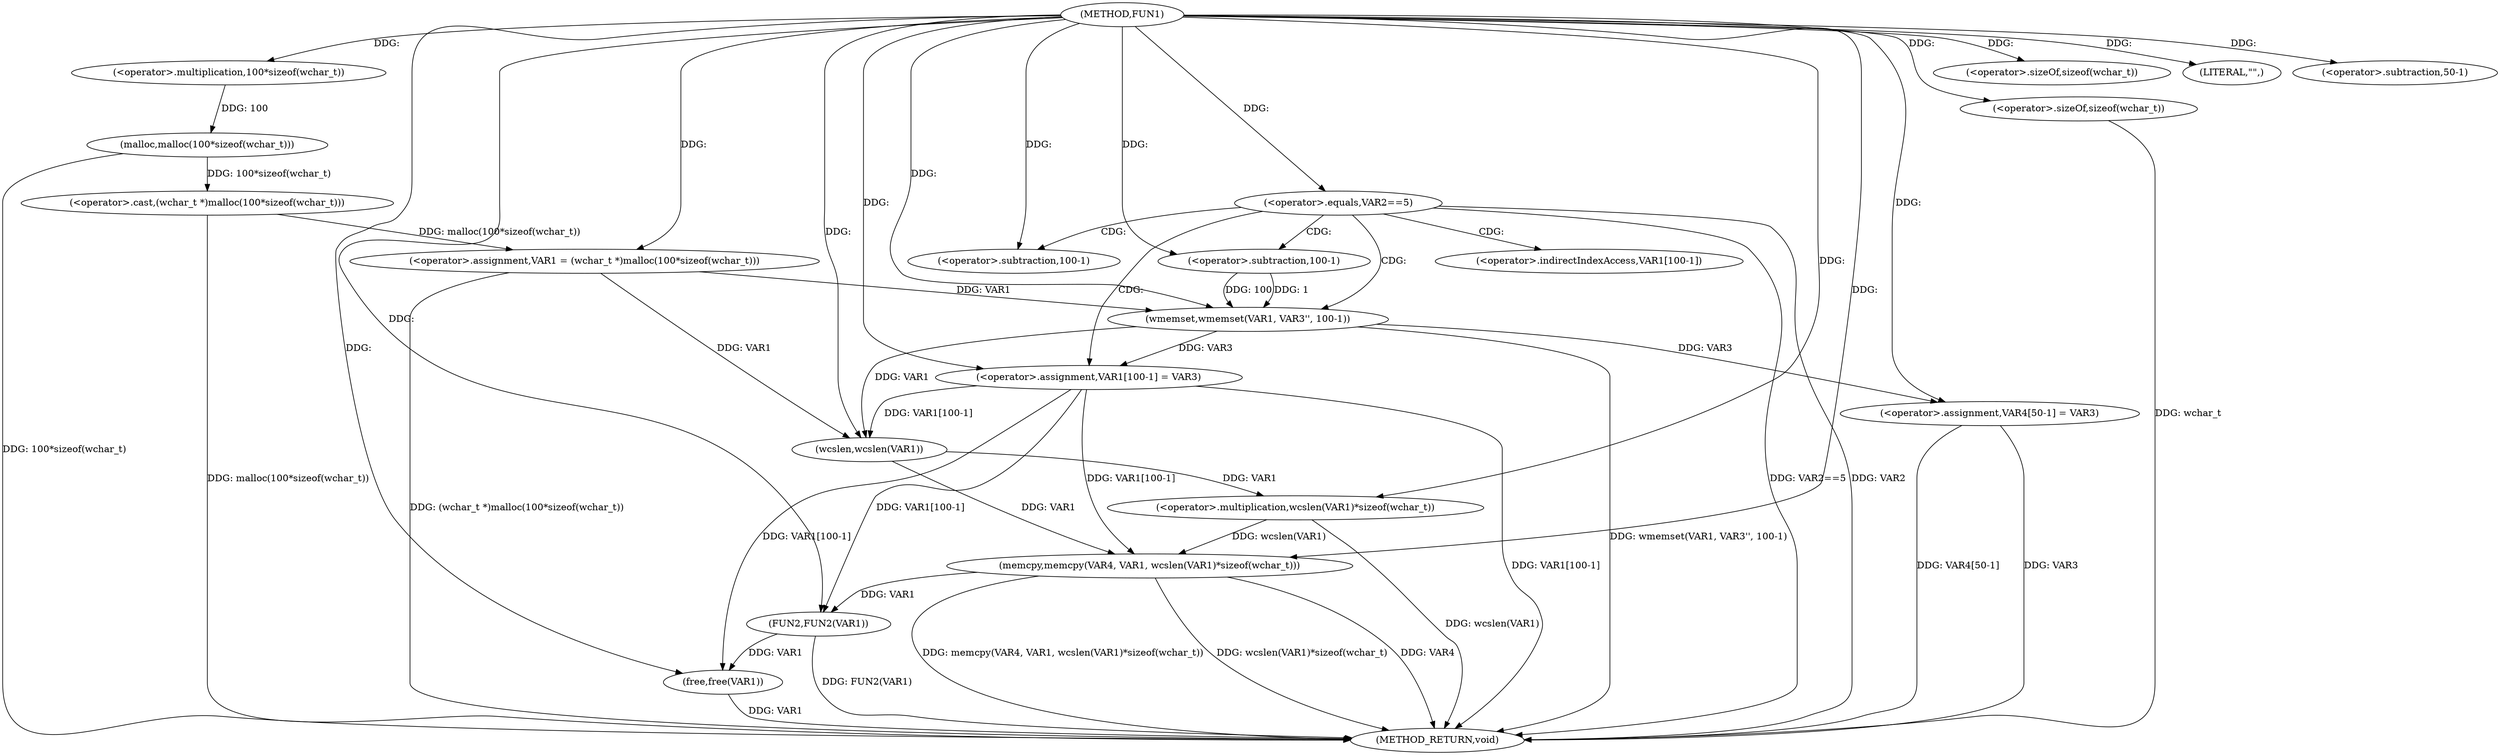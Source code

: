 digraph FUN1 {  
"1000100" [label = "(METHOD,FUN1)" ]
"1000151" [label = "(METHOD_RETURN,void)" ]
"1000103" [label = "(<operator>.assignment,VAR1 = (wchar_t *)malloc(100*sizeof(wchar_t)))" ]
"1000105" [label = "(<operator>.cast,(wchar_t *)malloc(100*sizeof(wchar_t)))" ]
"1000107" [label = "(malloc,malloc(100*sizeof(wchar_t)))" ]
"1000108" [label = "(<operator>.multiplication,100*sizeof(wchar_t))" ]
"1000110" [label = "(<operator>.sizeOf,sizeof(wchar_t))" ]
"1000113" [label = "(<operator>.equals,VAR2==5)" ]
"1000117" [label = "(wmemset,wmemset(VAR1, VAR3'', 100-1))" ]
"1000120" [label = "(<operator>.subtraction,100-1)" ]
"1000123" [label = "(<operator>.assignment,VAR1[100-1] = VAR3)" ]
"1000126" [label = "(<operator>.subtraction,100-1)" ]
"1000131" [label = "(LITERAL,\"\",)" ]
"1000132" [label = "(memcpy,memcpy(VAR4, VAR1, wcslen(VAR1)*sizeof(wchar_t)))" ]
"1000135" [label = "(<operator>.multiplication,wcslen(VAR1)*sizeof(wchar_t))" ]
"1000136" [label = "(wcslen,wcslen(VAR1))" ]
"1000138" [label = "(<operator>.sizeOf,sizeof(wchar_t))" ]
"1000140" [label = "(<operator>.assignment,VAR4[50-1] = VAR3)" ]
"1000143" [label = "(<operator>.subtraction,50-1)" ]
"1000147" [label = "(FUN2,FUN2(VAR1))" ]
"1000149" [label = "(free,free(VAR1))" ]
"1000124" [label = "(<operator>.indirectIndexAccess,VAR1[100-1])" ]
  "1000117" -> "1000151"  [ label = "DDG: wmemset(VAR1, VAR3'', 100-1)"] 
  "1000107" -> "1000151"  [ label = "DDG: 100*sizeof(wchar_t)"] 
  "1000105" -> "1000151"  [ label = "DDG: malloc(100*sizeof(wchar_t))"] 
  "1000103" -> "1000151"  [ label = "DDG: (wchar_t *)malloc(100*sizeof(wchar_t))"] 
  "1000113" -> "1000151"  [ label = "DDG: VAR2"] 
  "1000132" -> "1000151"  [ label = "DDG: VAR4"] 
  "1000149" -> "1000151"  [ label = "DDG: VAR1"] 
  "1000140" -> "1000151"  [ label = "DDG: VAR3"] 
  "1000147" -> "1000151"  [ label = "DDG: FUN2(VAR1)"] 
  "1000123" -> "1000151"  [ label = "DDG: VAR1[100-1]"] 
  "1000132" -> "1000151"  [ label = "DDG: memcpy(VAR4, VAR1, wcslen(VAR1)*sizeof(wchar_t))"] 
  "1000140" -> "1000151"  [ label = "DDG: VAR4[50-1]"] 
  "1000138" -> "1000151"  [ label = "DDG: wchar_t"] 
  "1000132" -> "1000151"  [ label = "DDG: wcslen(VAR1)*sizeof(wchar_t)"] 
  "1000113" -> "1000151"  [ label = "DDG: VAR2==5"] 
  "1000135" -> "1000151"  [ label = "DDG: wcslen(VAR1)"] 
  "1000105" -> "1000103"  [ label = "DDG: malloc(100*sizeof(wchar_t))"] 
  "1000100" -> "1000103"  [ label = "DDG: "] 
  "1000107" -> "1000105"  [ label = "DDG: 100*sizeof(wchar_t)"] 
  "1000108" -> "1000107"  [ label = "DDG: 100"] 
  "1000100" -> "1000108"  [ label = "DDG: "] 
  "1000100" -> "1000110"  [ label = "DDG: "] 
  "1000100" -> "1000113"  [ label = "DDG: "] 
  "1000103" -> "1000117"  [ label = "DDG: VAR1"] 
  "1000100" -> "1000117"  [ label = "DDG: "] 
  "1000120" -> "1000117"  [ label = "DDG: 100"] 
  "1000120" -> "1000117"  [ label = "DDG: 1"] 
  "1000100" -> "1000120"  [ label = "DDG: "] 
  "1000117" -> "1000123"  [ label = "DDG: VAR3"] 
  "1000100" -> "1000123"  [ label = "DDG: "] 
  "1000100" -> "1000126"  [ label = "DDG: "] 
  "1000100" -> "1000131"  [ label = "DDG: "] 
  "1000100" -> "1000132"  [ label = "DDG: "] 
  "1000136" -> "1000132"  [ label = "DDG: VAR1"] 
  "1000123" -> "1000132"  [ label = "DDG: VAR1[100-1]"] 
  "1000135" -> "1000132"  [ label = "DDG: wcslen(VAR1)"] 
  "1000136" -> "1000135"  [ label = "DDG: VAR1"] 
  "1000103" -> "1000136"  [ label = "DDG: VAR1"] 
  "1000117" -> "1000136"  [ label = "DDG: VAR1"] 
  "1000123" -> "1000136"  [ label = "DDG: VAR1[100-1]"] 
  "1000100" -> "1000136"  [ label = "DDG: "] 
  "1000100" -> "1000135"  [ label = "DDG: "] 
  "1000100" -> "1000138"  [ label = "DDG: "] 
  "1000100" -> "1000140"  [ label = "DDG: "] 
  "1000117" -> "1000140"  [ label = "DDG: VAR3"] 
  "1000100" -> "1000143"  [ label = "DDG: "] 
  "1000132" -> "1000147"  [ label = "DDG: VAR1"] 
  "1000123" -> "1000147"  [ label = "DDG: VAR1[100-1]"] 
  "1000100" -> "1000147"  [ label = "DDG: "] 
  "1000147" -> "1000149"  [ label = "DDG: VAR1"] 
  "1000123" -> "1000149"  [ label = "DDG: VAR1[100-1]"] 
  "1000100" -> "1000149"  [ label = "DDG: "] 
  "1000113" -> "1000123"  [ label = "CDG: "] 
  "1000113" -> "1000124"  [ label = "CDG: "] 
  "1000113" -> "1000120"  [ label = "CDG: "] 
  "1000113" -> "1000117"  [ label = "CDG: "] 
  "1000113" -> "1000126"  [ label = "CDG: "] 
}
